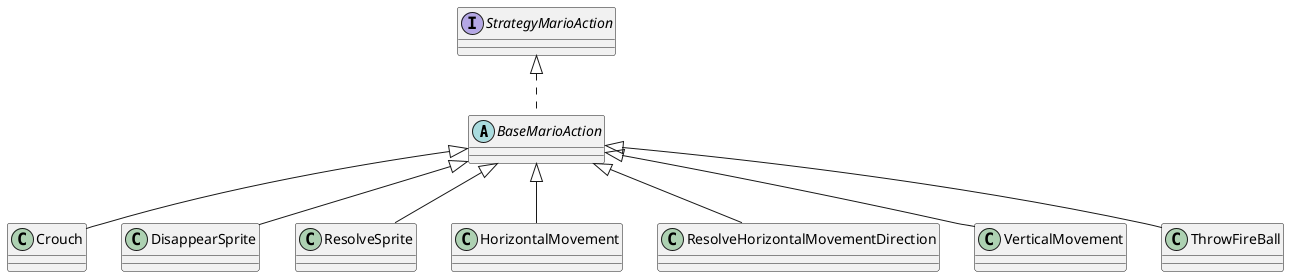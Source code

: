 @startuml

abstract BaseMarioAction

interface StrategyMarioAction

BaseMarioAction .u.|> StrategyMarioAction

Crouch -u-|> BaseMarioAction
DisappearSprite -u-|> BaseMarioAction
ResolveSprite -u-|> BaseMarioAction
HorizontalMovement -u-|> BaseMarioAction
ResolveHorizontalMovementDirection -u-|> BaseMarioAction
VerticalMovement -u-|> BaseMarioAction
ThrowFireBall -u-|> BaseMarioAction

@enduml
